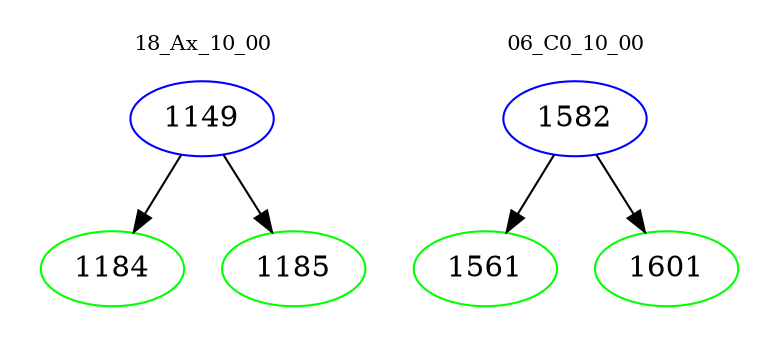 digraph{
subgraph cluster_0 {
color = white
label = "18_Ax_10_00";
fontsize=10;
T0_1149 [label="1149", color="blue"]
T0_1149 -> T0_1184 [color="black"]
T0_1184 [label="1184", color="green"]
T0_1149 -> T0_1185 [color="black"]
T0_1185 [label="1185", color="green"]
}
subgraph cluster_1 {
color = white
label = "06_C0_10_00";
fontsize=10;
T1_1582 [label="1582", color="blue"]
T1_1582 -> T1_1561 [color="black"]
T1_1561 [label="1561", color="green"]
T1_1582 -> T1_1601 [color="black"]
T1_1601 [label="1601", color="green"]
}
}
